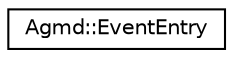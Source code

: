 digraph "Graphical Class Hierarchy"
{
  edge [fontname="Helvetica",fontsize="10",labelfontname="Helvetica",labelfontsize="10"];
  node [fontname="Helvetica",fontsize="10",shape=record];
  rankdir="LR";
  Node1 [label="Agmd::EventEntry",height=0.2,width=0.4,color="black", fillcolor="white", style="filled",URL="$struct_agmd_1_1_event_entry.html"];
}

